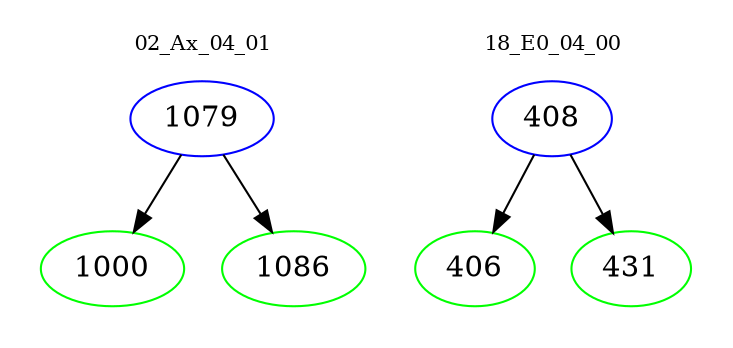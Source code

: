 digraph{
subgraph cluster_0 {
color = white
label = "02_Ax_04_01";
fontsize=10;
T0_1079 [label="1079", color="blue"]
T0_1079 -> T0_1000 [color="black"]
T0_1000 [label="1000", color="green"]
T0_1079 -> T0_1086 [color="black"]
T0_1086 [label="1086", color="green"]
}
subgraph cluster_1 {
color = white
label = "18_E0_04_00";
fontsize=10;
T1_408 [label="408", color="blue"]
T1_408 -> T1_406 [color="black"]
T1_406 [label="406", color="green"]
T1_408 -> T1_431 [color="black"]
T1_431 [label="431", color="green"]
}
}

